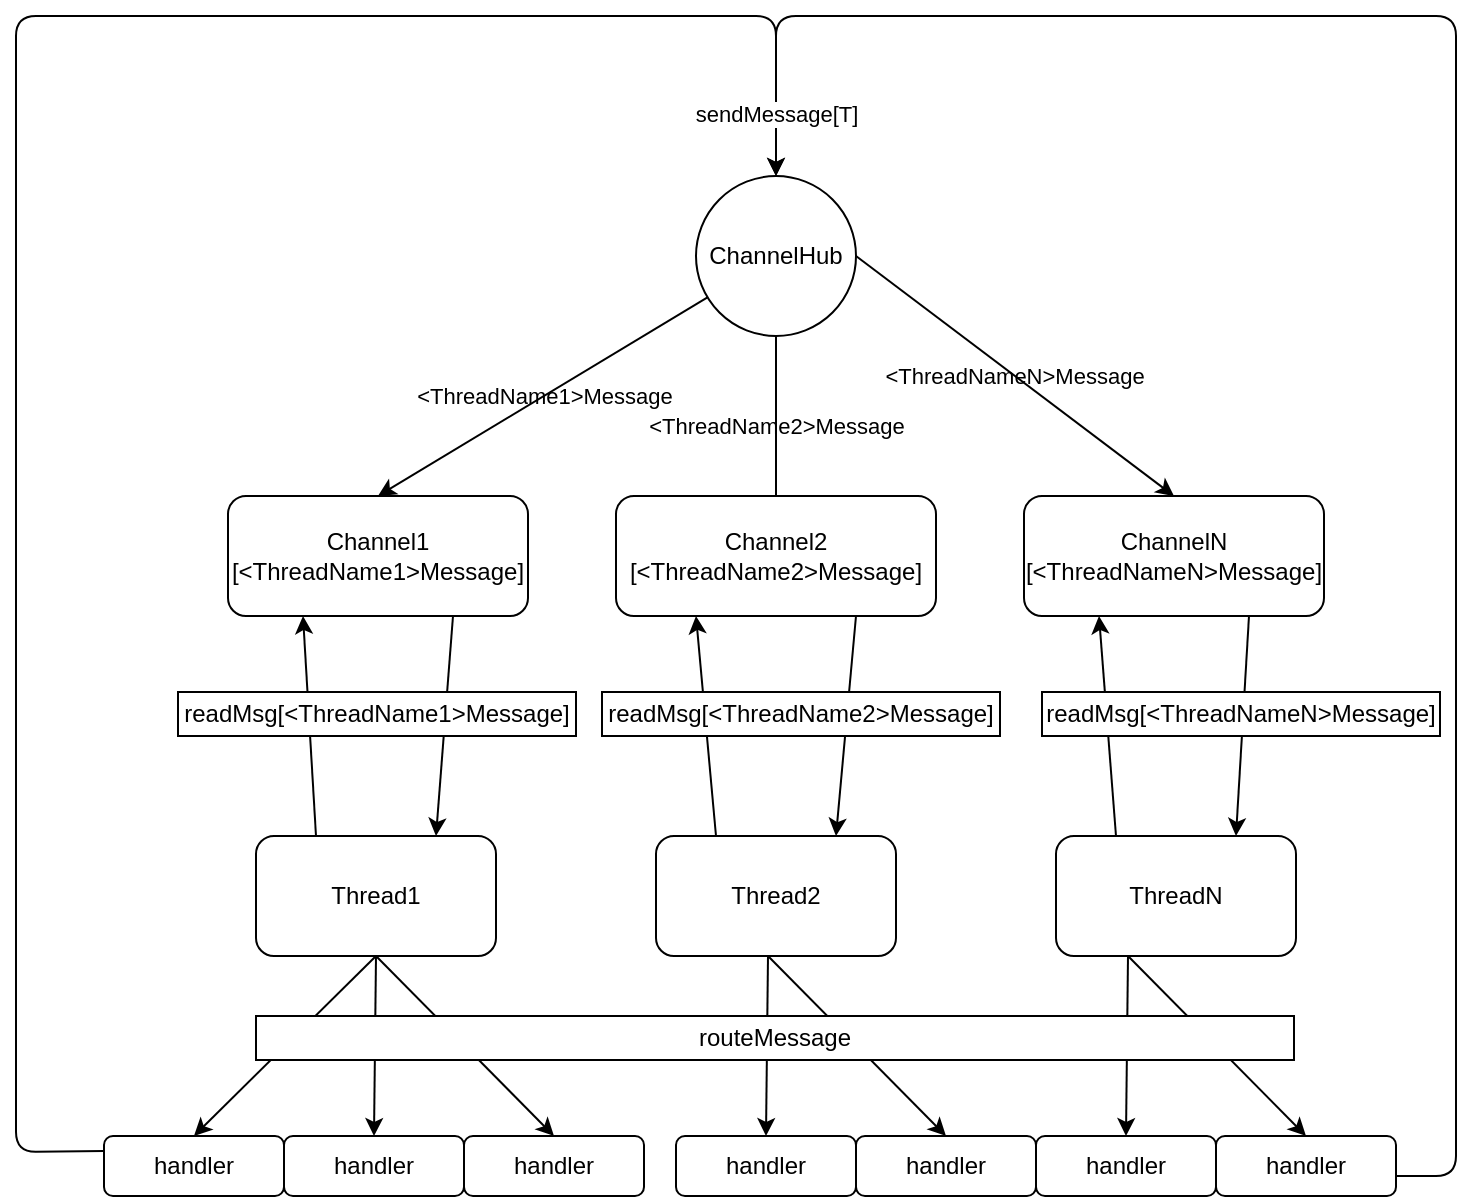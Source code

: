 <mxfile>
    <diagram id="_BZPKLhokxFC92MRPetP" name="Page-1">
        <mxGraphModel dx="457" dy="402" grid="1" gridSize="10" guides="1" tooltips="1" connect="1" arrows="1" fold="1" page="1" pageScale="1" pageWidth="827" pageHeight="1169" background="#ffffff" math="0" shadow="0">
            <root>
                <mxCell id="0"/>
                <mxCell id="1" parent="0"/>
                <mxCell id="8" value="&lt;span style=&quot;font-family: Helvetica; font-size: 11px; font-style: normal; font-variant-ligatures: normal; font-variant-caps: normal; font-weight: 400; letter-spacing: normal; orphans: 2; text-align: center; text-indent: 0px; text-transform: none; widows: 2; word-spacing: 0px; -webkit-text-stroke-width: 0px; text-decoration-thickness: initial; text-decoration-style: initial; text-decoration-color: initial; float: none; display: inline !important;&quot;&gt;&amp;lt;ThreadName2&amp;gt;Message&lt;/span&gt;" style="edgeStyle=none;html=1;startArrow=none;exitX=0.5;exitY=1;exitDx=0;exitDy=0;labelBackgroundColor=none;" edge="1" parent="1" source="3">
                    <mxGeometry relative="1" as="geometry">
                        <mxPoint x="440" y="245" as="sourcePoint"/>
                        <mxPoint x="440" y="290" as="targetPoint"/>
                    </mxGeometry>
                </mxCell>
                <mxCell id="9" value="&amp;lt;ThreadName1&amp;gt;Message" style="edgeStyle=none;html=1;entryX=0.5;entryY=0;entryDx=0;entryDy=0;labelBackgroundColor=none;" edge="1" parent="1" source="3" target="4">
                    <mxGeometry relative="1" as="geometry"/>
                </mxCell>
                <mxCell id="10" value="&amp;lt;ThreadNameN&amp;gt;Message" style="edgeStyle=none;html=1;startArrow=none;exitX=1;exitY=0.5;exitDx=0;exitDy=0;labelBackgroundColor=none;entryX=0.5;entryY=0;entryDx=0;entryDy=0;" edge="1" parent="1" source="3" target="7">
                    <mxGeometry relative="1" as="geometry"/>
                </mxCell>
                <mxCell id="3" value="ChannelHub" style="ellipse;whiteSpace=wrap;html=1;aspect=fixed;" vertex="1" parent="1">
                    <mxGeometry x="400" y="120" width="80" height="80" as="geometry"/>
                </mxCell>
                <mxCell id="19" style="edgeStyle=none;html=1;exitX=0.75;exitY=1;exitDx=0;exitDy=0;entryX=0.75;entryY=0;entryDx=0;entryDy=0;" edge="1" parent="1" source="4" target="14">
                    <mxGeometry relative="1" as="geometry"/>
                </mxCell>
                <mxCell id="4" value="Channel1&lt;br&gt;[&amp;lt;ThreadName1&amp;gt;Message]" style="rounded=1;whiteSpace=wrap;html=1;" vertex="1" parent="1">
                    <mxGeometry x="166" y="280" width="150" height="60" as="geometry"/>
                </mxCell>
                <mxCell id="21" style="edgeStyle=none;html=1;exitX=0.75;exitY=1;exitDx=0;exitDy=0;entryX=0.75;entryY=0;entryDx=0;entryDy=0;" edge="1" parent="1" source="6" target="15">
                    <mxGeometry relative="1" as="geometry"/>
                </mxCell>
                <mxCell id="6" value="Channel2&lt;br&gt;[&amp;lt;ThreadName2&amp;gt;Message]" style="rounded=1;whiteSpace=wrap;html=1;" vertex="1" parent="1">
                    <mxGeometry x="360" y="280" width="160" height="60" as="geometry"/>
                </mxCell>
                <mxCell id="23" style="edgeStyle=none;html=1;exitX=0.75;exitY=1;exitDx=0;exitDy=0;entryX=0.75;entryY=0;entryDx=0;entryDy=0;" edge="1" parent="1" source="7" target="16">
                    <mxGeometry relative="1" as="geometry"/>
                </mxCell>
                <mxCell id="7" value="ChannelN&lt;br&gt;[&amp;lt;ThreadNameN&amp;gt;Message]" style="rounded=1;whiteSpace=wrap;html=1;" vertex="1" parent="1">
                    <mxGeometry x="564" y="280" width="150" height="60" as="geometry"/>
                </mxCell>
                <mxCell id="18" style="edgeStyle=none;html=1;exitX=0.25;exitY=0;exitDx=0;exitDy=0;entryX=0.25;entryY=1;entryDx=0;entryDy=0;" edge="1" parent="1" source="14" target="4">
                    <mxGeometry relative="1" as="geometry"/>
                </mxCell>
                <mxCell id="25" style="edgeStyle=none;html=1;exitX=0;exitY=0.25;exitDx=0;exitDy=0;entryX=0.5;entryY=0;entryDx=0;entryDy=0;" edge="1" parent="1" source="33" target="3">
                    <mxGeometry relative="1" as="geometry">
                        <Array as="points">
                            <mxPoint x="60" y="608"/>
                            <mxPoint x="60" y="40"/>
                            <mxPoint x="440" y="40"/>
                        </Array>
                    </mxGeometry>
                </mxCell>
                <mxCell id="36" style="edgeStyle=none;html=1;exitX=0.5;exitY=1;exitDx=0;exitDy=0;entryX=0.5;entryY=0;entryDx=0;entryDy=0;" edge="1" parent="1" source="14" target="33">
                    <mxGeometry relative="1" as="geometry"/>
                </mxCell>
                <mxCell id="37" style="edgeStyle=none;html=1;exitX=0.5;exitY=1;exitDx=0;exitDy=0;entryX=0.5;entryY=0;entryDx=0;entryDy=0;" edge="1" parent="1" source="14" target="34">
                    <mxGeometry relative="1" as="geometry"/>
                </mxCell>
                <mxCell id="38" style="edgeStyle=none;html=1;exitX=0.5;exitY=1;exitDx=0;exitDy=0;entryX=0.5;entryY=0;entryDx=0;entryDy=0;" edge="1" parent="1" source="14" target="35">
                    <mxGeometry relative="1" as="geometry"/>
                </mxCell>
                <mxCell id="14" value="Thread1" style="rounded=1;whiteSpace=wrap;html=1;" vertex="1" parent="1">
                    <mxGeometry x="180" y="450" width="120" height="60" as="geometry"/>
                </mxCell>
                <mxCell id="20" style="edgeStyle=none;html=1;exitX=0.25;exitY=0;exitDx=0;exitDy=0;entryX=0.25;entryY=1;entryDx=0;entryDy=0;" edge="1" parent="1" source="15" target="6">
                    <mxGeometry relative="1" as="geometry"/>
                </mxCell>
                <mxCell id="15" value="Thread2" style="rounded=1;whiteSpace=wrap;html=1;" vertex="1" parent="1">
                    <mxGeometry x="380" y="450" width="120" height="60" as="geometry"/>
                </mxCell>
                <mxCell id="22" style="edgeStyle=none;html=1;exitX=0.25;exitY=0;exitDx=0;exitDy=0;entryX=0.25;entryY=1;entryDx=0;entryDy=0;" edge="1" parent="1" source="16" target="7">
                    <mxGeometry relative="1" as="geometry"/>
                </mxCell>
                <mxCell id="27" style="edgeStyle=none;html=1;entryX=0.5;entryY=0;entryDx=0;entryDy=0;" edge="1" parent="1" target="3">
                    <mxGeometry relative="1" as="geometry">
                        <mxPoint x="680" y="620" as="sourcePoint"/>
                        <Array as="points">
                            <mxPoint x="780" y="620"/>
                            <mxPoint x="780" y="40"/>
                            <mxPoint x="440" y="40"/>
                        </Array>
                    </mxGeometry>
                </mxCell>
                <mxCell id="32" value="sendMessage[T]" style="edgeLabel;html=1;align=center;verticalAlign=middle;resizable=0;points=[];" vertex="1" connectable="0" parent="27">
                    <mxGeometry x="0.943" relative="1" as="geometry">
                        <mxPoint as="offset"/>
                    </mxGeometry>
                </mxCell>
                <mxCell id="16" value="ThreadN" style="rounded=1;whiteSpace=wrap;html=1;" vertex="1" parent="1">
                    <mxGeometry x="580" y="450" width="120" height="60" as="geometry"/>
                </mxCell>
                <mxCell id="29" value="readMsg[&amp;lt;ThreadName1&amp;gt;Message]" style="rounded=0;whiteSpace=wrap;html=1;strokeColor=default;fillColor=default;" vertex="1" parent="1">
                    <mxGeometry x="141" y="378" width="199" height="22" as="geometry"/>
                </mxCell>
                <mxCell id="33" value="handler" style="rounded=1;whiteSpace=wrap;html=1;strokeColor=default;fillColor=default;" vertex="1" parent="1">
                    <mxGeometry x="104" y="600" width="90" height="30" as="geometry"/>
                </mxCell>
                <mxCell id="34" value="handler" style="rounded=1;whiteSpace=wrap;html=1;strokeColor=default;fillColor=default;" vertex="1" parent="1">
                    <mxGeometry x="194" y="600" width="90" height="30" as="geometry"/>
                </mxCell>
                <mxCell id="35" value="handler" style="rounded=1;whiteSpace=wrap;html=1;strokeColor=default;fillColor=default;" vertex="1" parent="1">
                    <mxGeometry x="284" y="600" width="90" height="30" as="geometry"/>
                </mxCell>
                <mxCell id="40" style="edgeStyle=none;html=1;exitX=0.5;exitY=1;exitDx=0;exitDy=0;entryX=0.5;entryY=0;entryDx=0;entryDy=0;" edge="1" parent="1" target="42">
                    <mxGeometry relative="1" as="geometry">
                        <mxPoint x="436" y="510" as="sourcePoint"/>
                    </mxGeometry>
                </mxCell>
                <mxCell id="41" style="edgeStyle=none;html=1;exitX=0.5;exitY=1;exitDx=0;exitDy=0;entryX=0.5;entryY=0;entryDx=0;entryDy=0;" edge="1" parent="1" target="43">
                    <mxGeometry relative="1" as="geometry">
                        <mxPoint x="436" y="510" as="sourcePoint"/>
                    </mxGeometry>
                </mxCell>
                <mxCell id="42" value="handler" style="rounded=1;whiteSpace=wrap;html=1;strokeColor=default;fillColor=default;" vertex="1" parent="1">
                    <mxGeometry x="390" y="600" width="90" height="30" as="geometry"/>
                </mxCell>
                <mxCell id="43" value="handler" style="rounded=1;whiteSpace=wrap;html=1;strokeColor=default;fillColor=default;" vertex="1" parent="1">
                    <mxGeometry x="480" y="600" width="90" height="30" as="geometry"/>
                </mxCell>
                <mxCell id="44" style="edgeStyle=none;html=1;exitX=0.5;exitY=1;exitDx=0;exitDy=0;entryX=0.5;entryY=0;entryDx=0;entryDy=0;" edge="1" parent="1" target="46">
                    <mxGeometry relative="1" as="geometry">
                        <mxPoint x="616" y="510" as="sourcePoint"/>
                    </mxGeometry>
                </mxCell>
                <mxCell id="45" style="edgeStyle=none;html=1;exitX=0.5;exitY=1;exitDx=0;exitDy=0;entryX=0.5;entryY=0;entryDx=0;entryDy=0;" edge="1" parent="1" target="47">
                    <mxGeometry relative="1" as="geometry">
                        <mxPoint x="616" y="510" as="sourcePoint"/>
                    </mxGeometry>
                </mxCell>
                <mxCell id="46" value="handler" style="rounded=1;whiteSpace=wrap;html=1;strokeColor=default;fillColor=default;" vertex="1" parent="1">
                    <mxGeometry x="570" y="600" width="90" height="30" as="geometry"/>
                </mxCell>
                <mxCell id="47" value="handler" style="rounded=1;whiteSpace=wrap;html=1;strokeColor=default;fillColor=default;" vertex="1" parent="1">
                    <mxGeometry x="660" y="600" width="90" height="30" as="geometry"/>
                </mxCell>
                <mxCell id="39" value="routeMessage" style="rounded=0;whiteSpace=wrap;html=1;strokeColor=default;fillColor=default;" vertex="1" parent="1">
                    <mxGeometry x="180" y="540" width="519" height="22" as="geometry"/>
                </mxCell>
                <mxCell id="48" value="readMsg[&amp;lt;ThreadName2&amp;gt;Message]" style="rounded=0;whiteSpace=wrap;html=1;strokeColor=default;fillColor=default;" vertex="1" parent="1">
                    <mxGeometry x="353" y="378" width="199" height="22" as="geometry"/>
                </mxCell>
                <mxCell id="49" value="readMsg[&amp;lt;ThreadNameN&amp;gt;Message]" style="rounded=0;whiteSpace=wrap;html=1;strokeColor=default;fillColor=default;" vertex="1" parent="1">
                    <mxGeometry x="573" y="378" width="199" height="22" as="geometry"/>
                </mxCell>
            </root>
        </mxGraphModel>
    </diagram>
</mxfile>